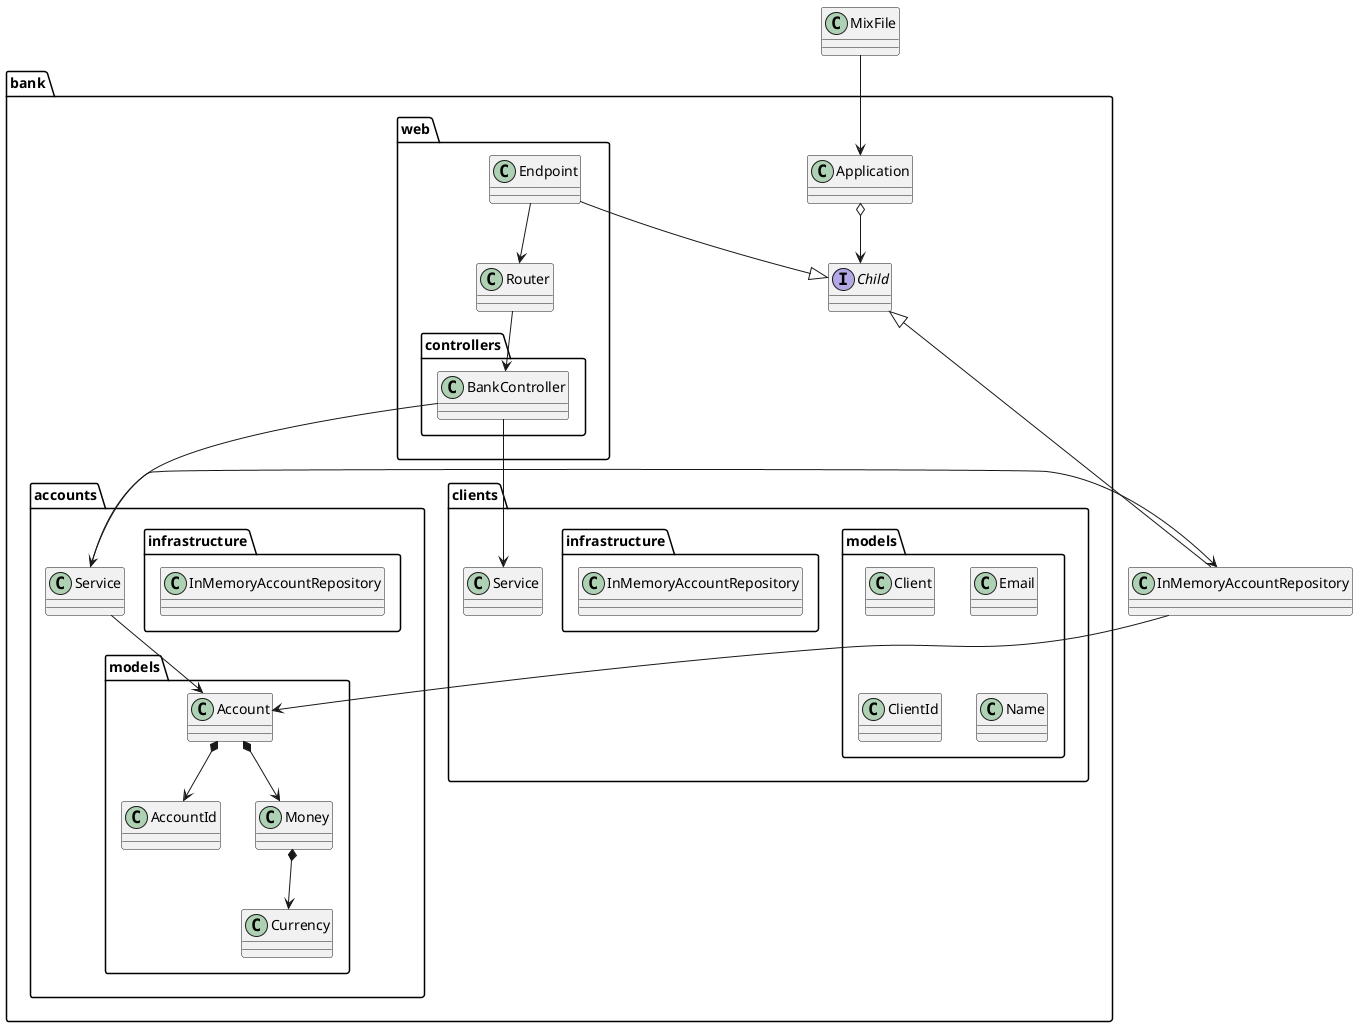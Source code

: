 @startuml Architecture

class MixFile

package bank {
  class Application
  interface Child

  package bank.accounts {
    class AccountsService as "Service"

    package bank.accounts.models as "models" {
      class Account
      class AccountId
      class Money
      class Currency
    }

    package infrastructure {
      class InMemoryAccountRepository
    }
  }
  package bank.clients {
    class ClientsService as "Service"

    package bank.clients.models as "models" {
      class Client
      class Email
      class ClientId
      class Name
    }

    package infrastructure {
      class InMemoryAccountRepository
    }
  }
}

package bank.web {
  class Endpoint
  class Router
  package bank.web.controllers as "controllers" {
    class BankController
  }
}

MixFile --> Application
Application o--> Child
bank.web.Endpoint --|> Child
InMemoryAccountRepository --|> Child


Endpoint --> Router
Router --> BankController
BankController --> AccountsService
BankController --> ClientsService


AccountsService --> InMemoryAccountRepository
InMemoryAccountRepository --> Account
AccountsService --> Account
Account *--> AccountId
Account *--> Money
Money *--> Currency



@enduml
